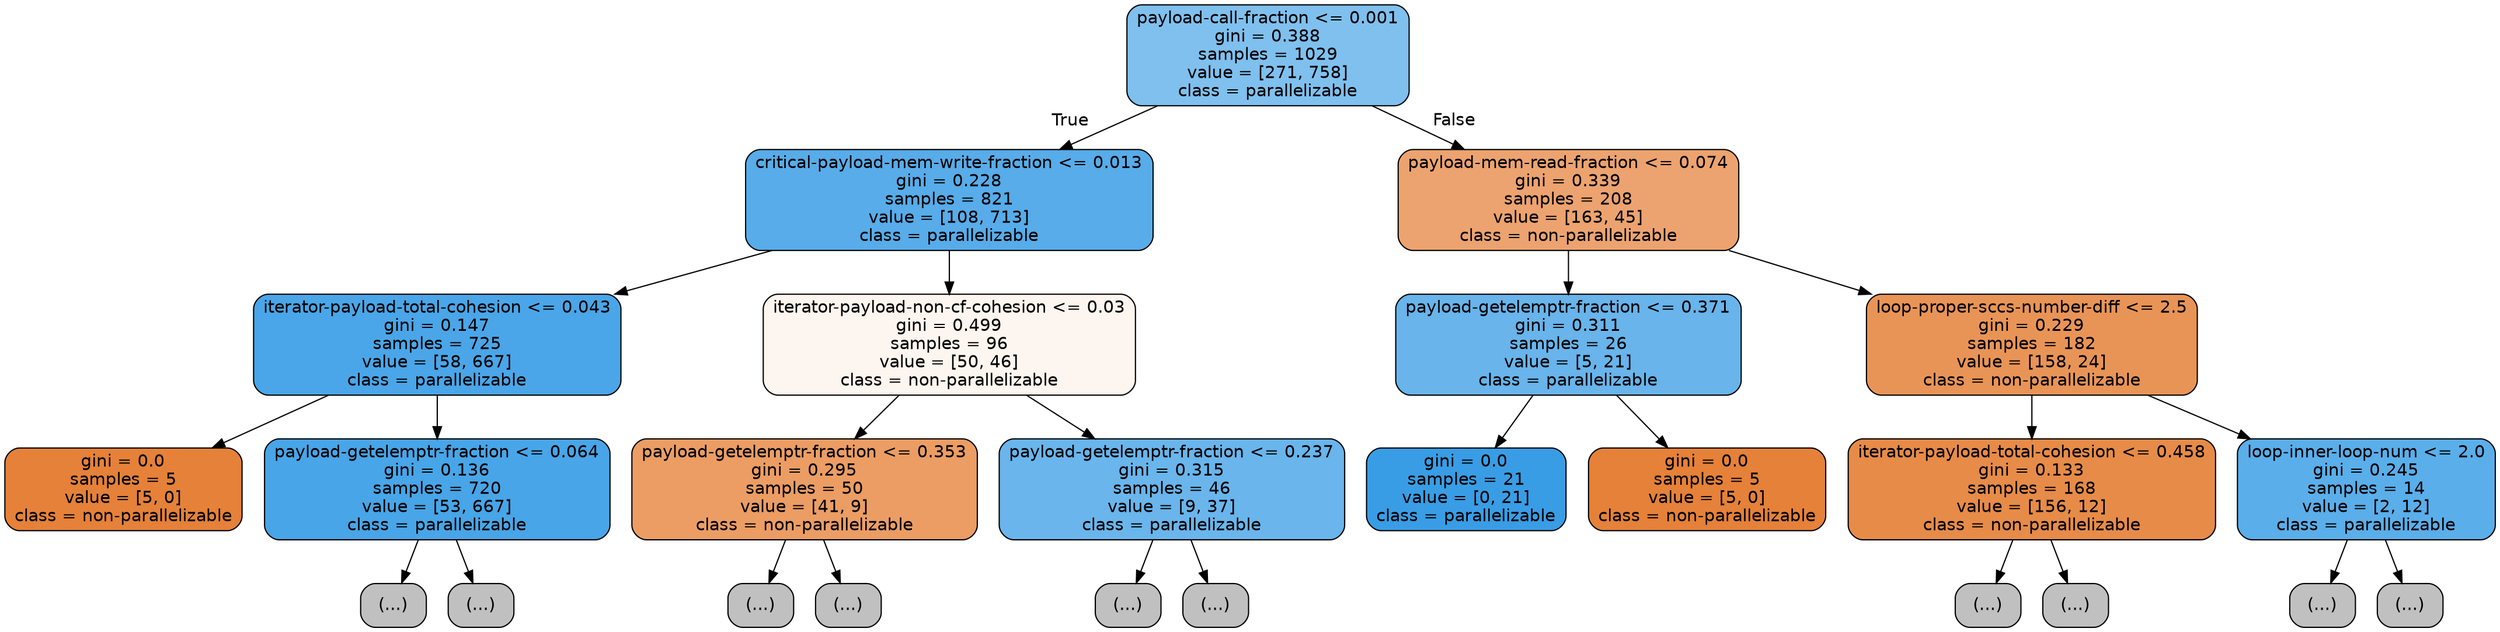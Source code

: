 digraph Tree {
node [shape=box, style="filled, rounded", color="black", fontname=helvetica] ;
edge [fontname=helvetica] ;
0 [label="payload-call-fraction <= 0.001\ngini = 0.388\nsamples = 1029\nvalue = [271, 758]\nclass = parallelizable", fillcolor="#399de5a4"] ;
1 [label="critical-payload-mem-write-fraction <= 0.013\ngini = 0.228\nsamples = 821\nvalue = [108, 713]\nclass = parallelizable", fillcolor="#399de5d8"] ;
0 -> 1 [labeldistance=2.5, labelangle=45, headlabel="True"] ;
2 [label="iterator-payload-total-cohesion <= 0.043\ngini = 0.147\nsamples = 725\nvalue = [58, 667]\nclass = parallelizable", fillcolor="#399de5e9"] ;
1 -> 2 ;
3 [label="gini = 0.0\nsamples = 5\nvalue = [5, 0]\nclass = non-parallelizable", fillcolor="#e58139ff"] ;
2 -> 3 ;
4 [label="payload-getelemptr-fraction <= 0.064\ngini = 0.136\nsamples = 720\nvalue = [53, 667]\nclass = parallelizable", fillcolor="#399de5eb"] ;
2 -> 4 ;
5 [label="(...)", fillcolor="#C0C0C0"] ;
4 -> 5 ;
6 [label="(...)", fillcolor="#C0C0C0"] ;
4 -> 6 ;
93 [label="iterator-payload-non-cf-cohesion <= 0.03\ngini = 0.499\nsamples = 96\nvalue = [50, 46]\nclass = non-parallelizable", fillcolor="#e5813914"] ;
1 -> 93 ;
94 [label="payload-getelemptr-fraction <= 0.353\ngini = 0.295\nsamples = 50\nvalue = [41, 9]\nclass = non-parallelizable", fillcolor="#e58139c7"] ;
93 -> 94 ;
95 [label="(...)", fillcolor="#C0C0C0"] ;
94 -> 95 ;
102 [label="(...)", fillcolor="#C0C0C0"] ;
94 -> 102 ;
103 [label="payload-getelemptr-fraction <= 0.237\ngini = 0.315\nsamples = 46\nvalue = [9, 37]\nclass = parallelizable", fillcolor="#399de5c1"] ;
93 -> 103 ;
104 [label="(...)", fillcolor="#C0C0C0"] ;
103 -> 104 ;
107 [label="(...)", fillcolor="#C0C0C0"] ;
103 -> 107 ;
122 [label="payload-mem-read-fraction <= 0.074\ngini = 0.339\nsamples = 208\nvalue = [163, 45]\nclass = non-parallelizable", fillcolor="#e58139b9"] ;
0 -> 122 [labeldistance=2.5, labelangle=-45, headlabel="False"] ;
123 [label="payload-getelemptr-fraction <= 0.371\ngini = 0.311\nsamples = 26\nvalue = [5, 21]\nclass = parallelizable", fillcolor="#399de5c2"] ;
122 -> 123 ;
124 [label="gini = 0.0\nsamples = 21\nvalue = [0, 21]\nclass = parallelizable", fillcolor="#399de5ff"] ;
123 -> 124 ;
125 [label="gini = 0.0\nsamples = 5\nvalue = [5, 0]\nclass = non-parallelizable", fillcolor="#e58139ff"] ;
123 -> 125 ;
126 [label="loop-proper-sccs-number-diff <= 2.5\ngini = 0.229\nsamples = 182\nvalue = [158, 24]\nclass = non-parallelizable", fillcolor="#e58139d8"] ;
122 -> 126 ;
127 [label="iterator-payload-total-cohesion <= 0.458\ngini = 0.133\nsamples = 168\nvalue = [156, 12]\nclass = non-parallelizable", fillcolor="#e58139eb"] ;
126 -> 127 ;
128 [label="(...)", fillcolor="#C0C0C0"] ;
127 -> 128 ;
139 [label="(...)", fillcolor="#C0C0C0"] ;
127 -> 139 ;
146 [label="loop-inner-loop-num <= 2.0\ngini = 0.245\nsamples = 14\nvalue = [2, 12]\nclass = parallelizable", fillcolor="#399de5d4"] ;
126 -> 146 ;
147 [label="(...)", fillcolor="#C0C0C0"] ;
146 -> 147 ;
148 [label="(...)", fillcolor="#C0C0C0"] ;
146 -> 148 ;
}